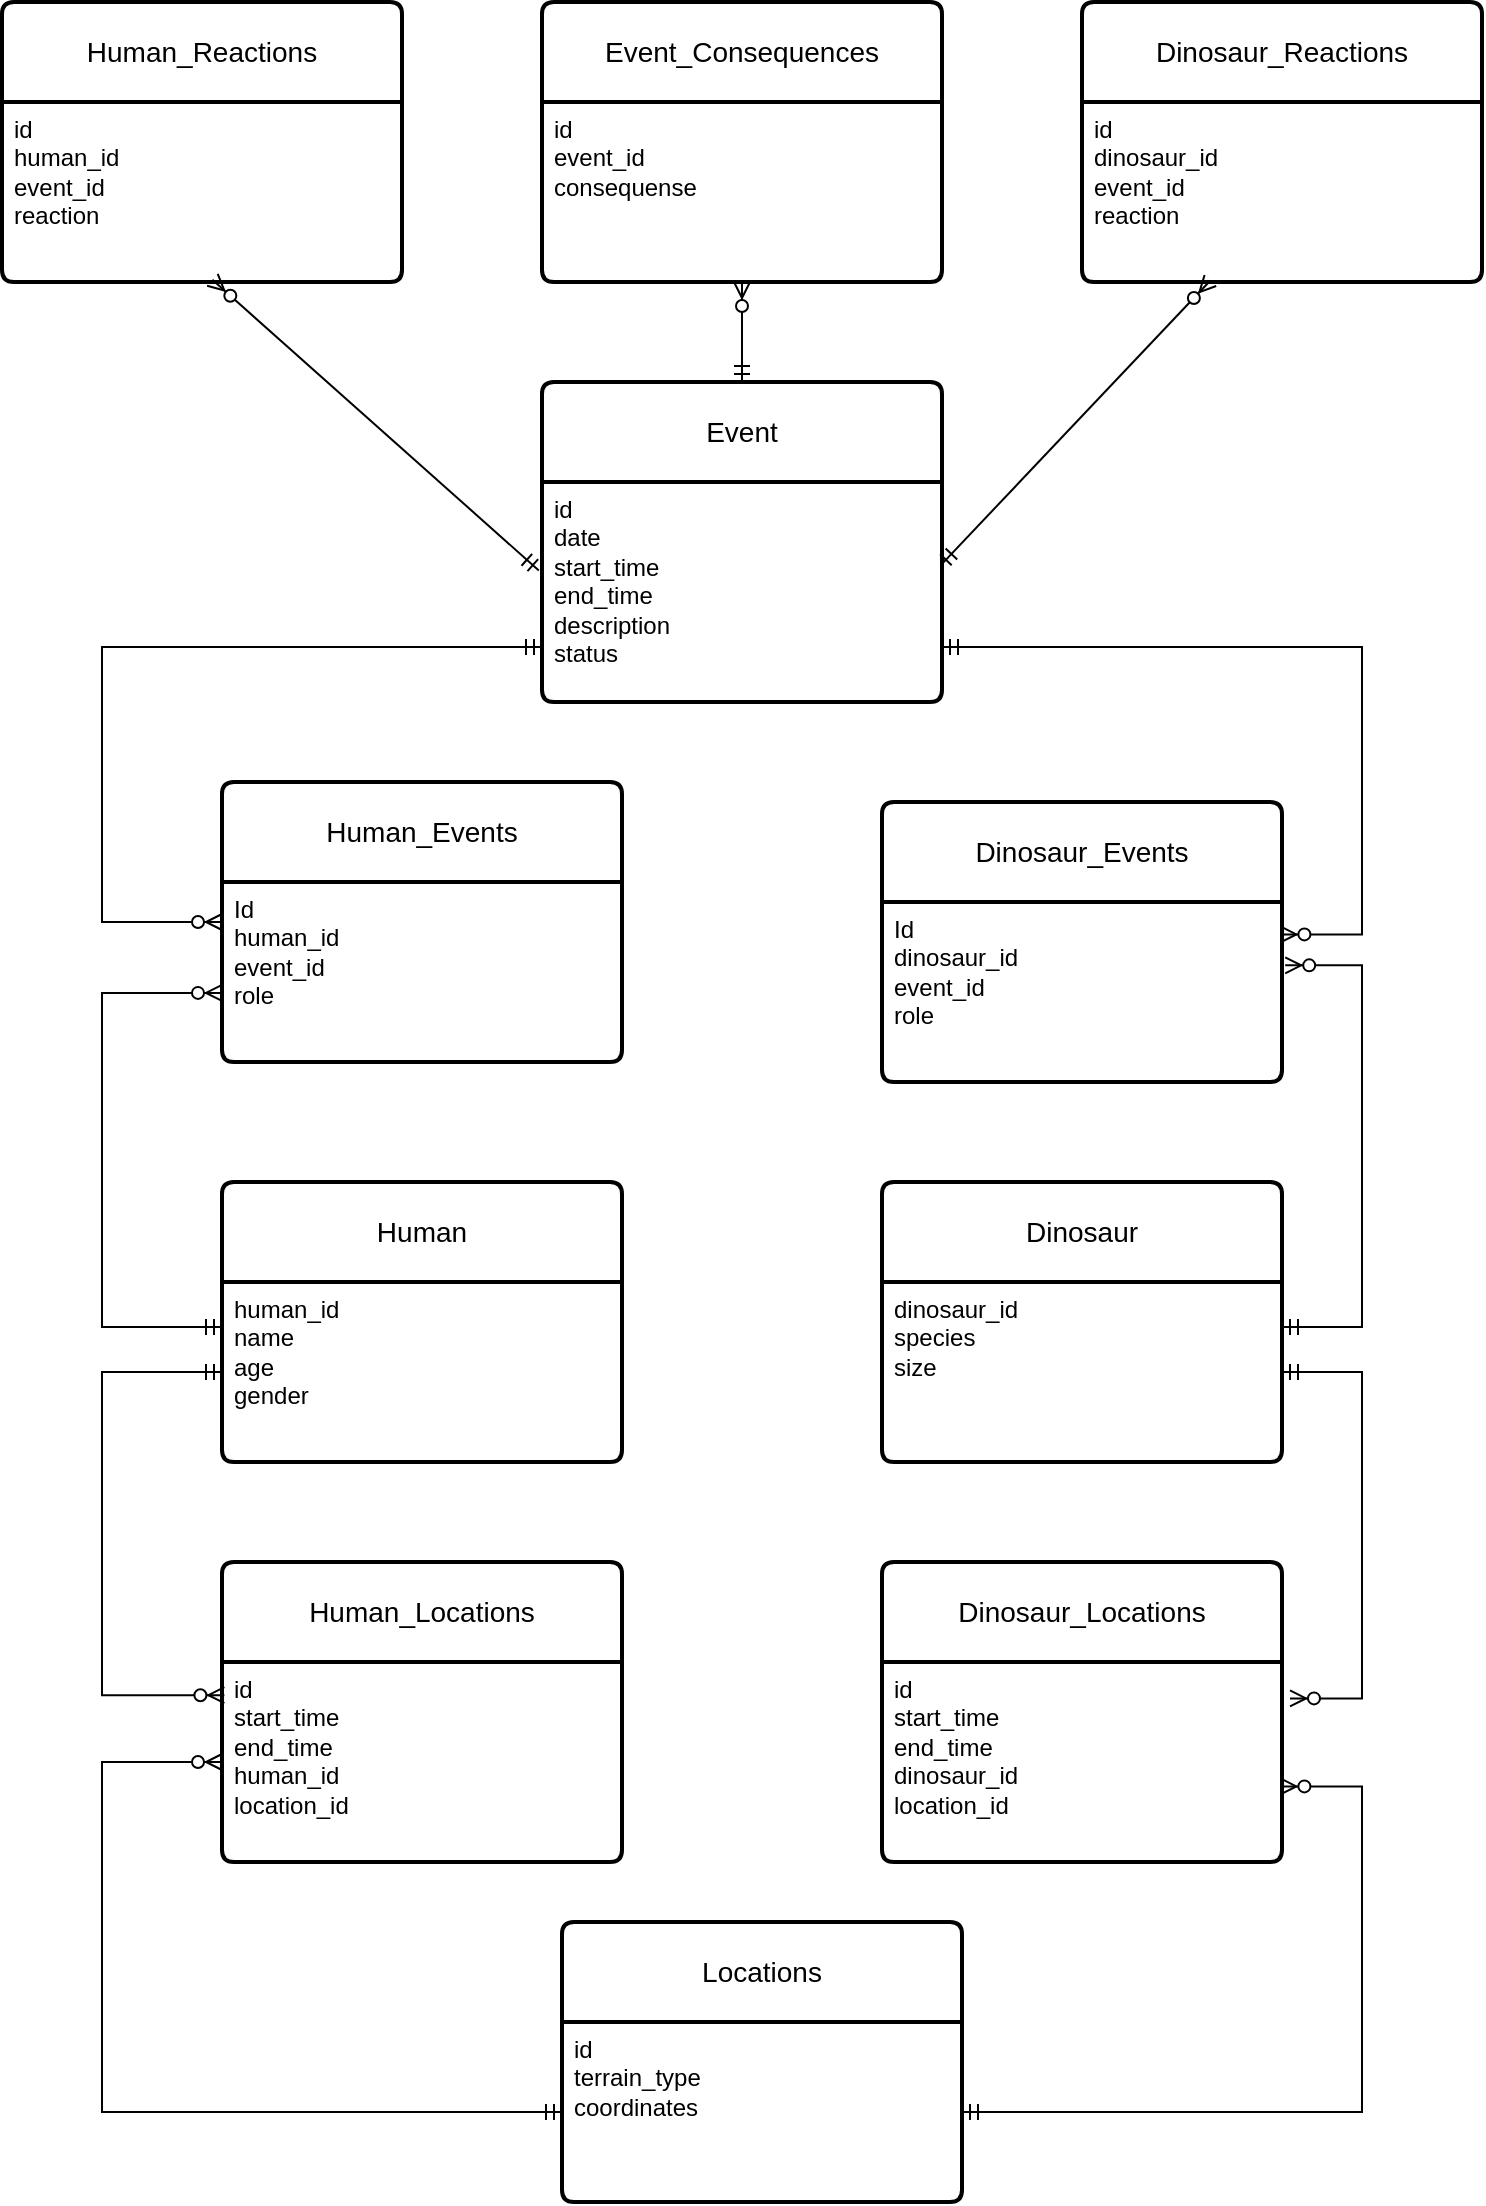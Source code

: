 <mxfile version="26.1.3">
  <diagram id="R2lEEEUBdFMjLlhIrx00" name="Page-1">
    <mxGraphModel dx="1290" dy="557" grid="1" gridSize="10" guides="1" tooltips="1" connect="1" arrows="1" fold="1" page="1" pageScale="1" pageWidth="850" pageHeight="1100" math="0" shadow="0" extFonts="Permanent Marker^https://fonts.googleapis.com/css?family=Permanent+Marker">
      <root>
        <mxCell id="0" />
        <mxCell id="1" parent="0" />
        <mxCell id="KvP7BX9jxyvBxDdOyT6n-17" style="edgeStyle=none;rounded=0;orthogonalLoop=1;jettySize=auto;html=1;" edge="1" parent="1" source="KV6fcAS5B7jZIO6HWI3N-38" target="KV6fcAS5B7jZIO6HWI3N-37">
          <mxGeometry relative="1" as="geometry" />
        </mxCell>
        <mxCell id="KvP7BX9jxyvBxDdOyT6n-13" style="edgeStyle=none;rounded=0;orthogonalLoop=1;jettySize=auto;html=1;" edge="1" parent="1" source="QTbFYmb2p3o_nEx_Q5-N-7" target="QTbFYmb2p3o_nEx_Q5-N-6">
          <mxGeometry relative="1" as="geometry" />
        </mxCell>
        <mxCell id="KV6fcAS5B7jZIO6HWI3N-6" value="Locations" style="swimlane;childLayout=stackLayout;horizontal=1;startSize=50;horizontalStack=0;rounded=1;fontSize=14;fontStyle=0;strokeWidth=2;resizeParent=0;resizeLast=1;shadow=0;dashed=0;align=center;arcSize=4;whiteSpace=wrap;html=1;" parent="1" vertex="1">
          <mxGeometry x="750" y="980" width="200" height="140" as="geometry" />
        </mxCell>
        <mxCell id="KV6fcAS5B7jZIO6HWI3N-7" value="id&lt;div&gt;terrain_type&lt;/div&gt;&lt;div&gt;&lt;span style=&quot;background-color: transparent; color: light-dark(rgb(0, 0, 0), rgb(255, 255, 255));&quot;&gt;coordinates&lt;/span&gt;&lt;/div&gt;&lt;div&gt;&lt;br&gt;&lt;/div&gt;" style="align=left;strokeColor=none;fillColor=none;spacingLeft=4;fontSize=12;verticalAlign=top;resizable=0;rotatable=0;part=1;html=1;" parent="KV6fcAS5B7jZIO6HWI3N-6" vertex="1">
          <mxGeometry y="50" width="200" height="90" as="geometry" />
        </mxCell>
        <mxCell id="KV6fcAS5B7jZIO6HWI3N-8" value="Human_Events" style="swimlane;childLayout=stackLayout;horizontal=1;startSize=50;horizontalStack=0;rounded=1;fontSize=14;fontStyle=0;strokeWidth=2;resizeParent=0;resizeLast=1;shadow=0;dashed=0;align=center;arcSize=4;whiteSpace=wrap;html=1;" parent="1" vertex="1">
          <mxGeometry x="580" y="410" width="200" height="140" as="geometry" />
        </mxCell>
        <mxCell id="KV6fcAS5B7jZIO6HWI3N-9" value="Id&lt;div&gt;&lt;div&gt;human_id&lt;/div&gt;&lt;div&gt;event_id&lt;br&gt;&lt;div&gt;role&lt;/div&gt;&lt;/div&gt;&lt;/div&gt;" style="align=left;strokeColor=none;fillColor=none;spacingLeft=4;fontSize=12;verticalAlign=top;resizable=0;rotatable=0;part=1;html=1;" parent="KV6fcAS5B7jZIO6HWI3N-8" vertex="1">
          <mxGeometry y="50" width="200" height="90" as="geometry" />
        </mxCell>
        <mxCell id="KV6fcAS5B7jZIO6HWI3N-18" value="Event_Consequences" style="swimlane;childLayout=stackLayout;horizontal=1;startSize=50;horizontalStack=0;rounded=1;fontSize=14;fontStyle=0;strokeWidth=2;resizeParent=0;resizeLast=1;shadow=0;dashed=0;align=center;arcSize=4;whiteSpace=wrap;html=1;" parent="1" vertex="1">
          <mxGeometry x="740" y="20" width="200" height="140" as="geometry" />
        </mxCell>
        <mxCell id="KV6fcAS5B7jZIO6HWI3N-19" value="id&lt;div&gt;&lt;div&gt;event_id&lt;/div&gt;&lt;div&gt;consequense&lt;/div&gt;&lt;/div&gt;" style="align=left;strokeColor=none;fillColor=none;spacingLeft=4;fontSize=12;verticalAlign=top;resizable=0;rotatable=0;part=1;html=1;" parent="KV6fcAS5B7jZIO6HWI3N-18" vertex="1">
          <mxGeometry y="50" width="200" height="90" as="geometry" />
        </mxCell>
        <mxCell id="KV6fcAS5B7jZIO6HWI3N-21" value="Event" style="swimlane;childLayout=stackLayout;horizontal=1;startSize=50;horizontalStack=0;rounded=1;fontSize=14;fontStyle=0;strokeWidth=2;resizeParent=0;resizeLast=1;shadow=0;dashed=0;align=center;arcSize=4;whiteSpace=wrap;html=1;" parent="1" vertex="1">
          <mxGeometry x="740" y="210" width="200" height="160" as="geometry" />
        </mxCell>
        <mxCell id="KV6fcAS5B7jZIO6HWI3N-22" value="id&lt;div&gt;date&lt;/div&gt;&lt;div&gt;&lt;div&gt;start_time&lt;/div&gt;&lt;div&gt;end_time&lt;/div&gt;&lt;/div&gt;&lt;div&gt;description&lt;/div&gt;&lt;div&gt;status&lt;/div&gt;" style="align=left;strokeColor=none;fillColor=none;spacingLeft=4;fontSize=12;verticalAlign=top;resizable=0;rotatable=0;part=1;html=1;" parent="KV6fcAS5B7jZIO6HWI3N-21" vertex="1">
          <mxGeometry y="50" width="200" height="110" as="geometry" />
        </mxCell>
        <mxCell id="KV6fcAS5B7jZIO6HWI3N-24" value="Human_Locations" style="swimlane;childLayout=stackLayout;horizontal=1;startSize=50;horizontalStack=0;rounded=1;fontSize=14;fontStyle=0;strokeWidth=2;resizeParent=0;resizeLast=1;shadow=0;dashed=0;align=center;arcSize=4;whiteSpace=wrap;html=1;" parent="1" vertex="1">
          <mxGeometry x="580" y="800" width="200" height="150" as="geometry" />
        </mxCell>
        <mxCell id="KV6fcAS5B7jZIO6HWI3N-25" value="id&lt;div&gt;start_time&lt;/div&gt;&lt;div&gt;end_time&lt;br&gt;&lt;div&gt;human_id&lt;/div&gt;&lt;div&gt;&lt;div&gt;location_id&lt;/div&gt;&lt;/div&gt;&lt;/div&gt;" style="align=left;strokeColor=none;fillColor=none;spacingLeft=4;fontSize=12;verticalAlign=top;resizable=0;rotatable=0;part=1;html=1;" parent="KV6fcAS5B7jZIO6HWI3N-24" vertex="1">
          <mxGeometry y="50" width="200" height="100" as="geometry" />
        </mxCell>
        <mxCell id="KV6fcAS5B7jZIO6HWI3N-37" value="Dinosaur_Reactions" style="swimlane;childLayout=stackLayout;horizontal=1;startSize=50;horizontalStack=0;rounded=1;fontSize=14;fontStyle=0;strokeWidth=2;resizeParent=0;resizeLast=1;shadow=0;dashed=0;align=center;arcSize=4;whiteSpace=wrap;html=1;" parent="1" vertex="1">
          <mxGeometry x="1010" y="20" width="200" height="140" as="geometry" />
        </mxCell>
        <mxCell id="KV6fcAS5B7jZIO6HWI3N-38" value="id&lt;div&gt;&lt;div&gt;dinosaur_id&lt;/div&gt;&lt;div&gt;event_id&lt;/div&gt;&lt;div&gt;reaction&lt;/div&gt;&lt;/div&gt;" style="align=left;strokeColor=none;fillColor=none;spacingLeft=4;fontSize=12;verticalAlign=top;resizable=0;rotatable=0;part=1;html=1;" parent="KV6fcAS5B7jZIO6HWI3N-37" vertex="1">
          <mxGeometry y="50" width="200" height="90" as="geometry" />
        </mxCell>
        <mxCell id="E625tqJB-FzgaQ1GltJW-2" value="Human" style="swimlane;childLayout=stackLayout;horizontal=1;startSize=50;horizontalStack=0;rounded=1;fontSize=14;fontStyle=0;strokeWidth=2;resizeParent=0;resizeLast=1;shadow=0;dashed=0;align=center;arcSize=4;whiteSpace=wrap;html=1;" parent="1" vertex="1">
          <mxGeometry x="580" y="610" width="200" height="140" as="geometry" />
        </mxCell>
        <mxCell id="E625tqJB-FzgaQ1GltJW-3" value="&lt;div&gt;human_id&lt;/div&gt;name&lt;div&gt;age&lt;/div&gt;&lt;div&gt;gender&lt;/div&gt;" style="align=left;strokeColor=none;fillColor=none;spacingLeft=4;fontSize=12;verticalAlign=top;resizable=0;rotatable=0;part=1;html=1;" parent="E625tqJB-FzgaQ1GltJW-2" vertex="1">
          <mxGeometry y="50" width="200" height="90" as="geometry" />
        </mxCell>
        <mxCell id="E625tqJB-FzgaQ1GltJW-4" value="Dinosaur" style="swimlane;childLayout=stackLayout;horizontal=1;startSize=50;horizontalStack=0;rounded=1;fontSize=14;fontStyle=0;strokeWidth=2;resizeParent=0;resizeLast=1;shadow=0;dashed=0;align=center;arcSize=4;whiteSpace=wrap;html=1;" parent="1" vertex="1">
          <mxGeometry x="910" y="610" width="200" height="140" as="geometry" />
        </mxCell>
        <mxCell id="E625tqJB-FzgaQ1GltJW-5" value="&lt;div&gt;dinosaur_id&lt;/div&gt;species&lt;div&gt;size&lt;/div&gt;" style="align=left;strokeColor=none;fillColor=none;spacingLeft=4;fontSize=12;verticalAlign=top;resizable=0;rotatable=0;part=1;html=1;" parent="E625tqJB-FzgaQ1GltJW-4" vertex="1">
          <mxGeometry y="50" width="200" height="90" as="geometry" />
        </mxCell>
        <mxCell id="E625tqJB-FzgaQ1GltJW-6" value="Human_Reactions" style="swimlane;childLayout=stackLayout;horizontal=1;startSize=50;horizontalStack=0;rounded=1;fontSize=14;fontStyle=0;strokeWidth=2;resizeParent=0;resizeLast=1;shadow=0;dashed=0;align=center;arcSize=4;whiteSpace=wrap;html=1;" parent="1" vertex="1">
          <mxGeometry x="470" y="20" width="200" height="140" as="geometry" />
        </mxCell>
        <mxCell id="E625tqJB-FzgaQ1GltJW-7" value="id&lt;div&gt;&lt;div&gt;human_id&lt;/div&gt;&lt;div&gt;event_id&lt;/div&gt;&lt;div&gt;reaction&lt;/div&gt;&lt;/div&gt;" style="align=left;strokeColor=none;fillColor=none;spacingLeft=4;fontSize=12;verticalAlign=top;resizable=0;rotatable=0;part=1;html=1;" parent="E625tqJB-FzgaQ1GltJW-6" vertex="1">
          <mxGeometry y="50" width="200" height="90" as="geometry" />
        </mxCell>
        <mxCell id="QTbFYmb2p3o_nEx_Q5-N-1" value="Dinosaur_Locations" style="swimlane;childLayout=stackLayout;horizontal=1;startSize=50;horizontalStack=0;rounded=1;fontSize=14;fontStyle=0;strokeWidth=2;resizeParent=0;resizeLast=1;shadow=0;dashed=0;align=center;arcSize=4;whiteSpace=wrap;html=1;" parent="1" vertex="1">
          <mxGeometry x="910" y="800" width="200" height="150" as="geometry" />
        </mxCell>
        <mxCell id="QTbFYmb2p3o_nEx_Q5-N-2" value="id&lt;div&gt;start_time&lt;/div&gt;&lt;div&gt;end_time&lt;br&gt;&lt;div&gt;dinosaur_id&lt;/div&gt;&lt;div&gt;&lt;div&gt;location_id&lt;/div&gt;&lt;/div&gt;&lt;/div&gt;" style="align=left;strokeColor=none;fillColor=none;spacingLeft=4;fontSize=12;verticalAlign=top;resizable=0;rotatable=0;part=1;html=1;" parent="QTbFYmb2p3o_nEx_Q5-N-1" vertex="1">
          <mxGeometry y="50" width="200" height="100" as="geometry" />
        </mxCell>
        <mxCell id="QTbFYmb2p3o_nEx_Q5-N-6" value="Dinosaur_Events" style="swimlane;childLayout=stackLayout;horizontal=1;startSize=50;horizontalStack=0;rounded=1;fontSize=14;fontStyle=0;strokeWidth=2;resizeParent=0;resizeLast=1;shadow=0;dashed=0;align=center;arcSize=4;whiteSpace=wrap;html=1;" parent="1" vertex="1">
          <mxGeometry x="910" y="420" width="200" height="140" as="geometry" />
        </mxCell>
        <mxCell id="QTbFYmb2p3o_nEx_Q5-N-7" value="Id&lt;div&gt;&lt;div&gt;dinosaur_id&lt;/div&gt;&lt;div&gt;event_id&lt;br&gt;&lt;div&gt;role&lt;/div&gt;&lt;/div&gt;&lt;/div&gt;" style="align=left;strokeColor=none;fillColor=none;spacingLeft=4;fontSize=12;verticalAlign=top;resizable=0;rotatable=0;part=1;html=1;" parent="QTbFYmb2p3o_nEx_Q5-N-6" vertex="1">
          <mxGeometry y="50" width="200" height="90" as="geometry" />
        </mxCell>
        <mxCell id="KvP7BX9jxyvBxDdOyT6n-1" value="" style="fontSize=12;html=1;endArrow=ERzeroToMany;startArrow=ERmandOne;rounded=0;exitX=1;exitY=0.25;exitDx=0;exitDy=0;entryX=1.008;entryY=0.352;entryDx=0;entryDy=0;entryPerimeter=0;edgeStyle=elbowEdgeStyle;" edge="1" parent="1" source="E625tqJB-FzgaQ1GltJW-5" target="QTbFYmb2p3o_nEx_Q5-N-7">
          <mxGeometry width="100" height="100" relative="1" as="geometry">
            <mxPoint x="840" y="680" as="sourcePoint" />
            <mxPoint x="940" y="580" as="targetPoint" />
            <Array as="points">
              <mxPoint x="1150" y="580" />
            </Array>
          </mxGeometry>
        </mxCell>
        <mxCell id="KvP7BX9jxyvBxDdOyT6n-4" value="" style="edgeStyle=elbowEdgeStyle;fontSize=12;html=1;endArrow=ERzeroToMany;startArrow=ERmandOne;rounded=0;entryX=0;entryY=0.616;entryDx=0;entryDy=0;entryPerimeter=0;exitX=0;exitY=0.25;exitDx=0;exitDy=0;" edge="1" parent="1" source="E625tqJB-FzgaQ1GltJW-3" target="KV6fcAS5B7jZIO6HWI3N-9">
          <mxGeometry width="100" height="100" relative="1" as="geometry">
            <mxPoint x="430" y="680" as="sourcePoint" />
            <mxPoint x="970" y="630" as="targetPoint" />
            <Array as="points">
              <mxPoint x="520" y="590" />
            </Array>
          </mxGeometry>
        </mxCell>
        <mxCell id="KvP7BX9jxyvBxDdOyT6n-5" value="" style="edgeStyle=elbowEdgeStyle;fontSize=12;html=1;endArrow=ERzeroToMany;startArrow=ERmandOne;rounded=0;entryX=0;entryY=0.5;entryDx=0;entryDy=0;exitX=0;exitY=0.75;exitDx=0;exitDy=0;" edge="1" parent="1" source="KV6fcAS5B7jZIO6HWI3N-22" target="KV6fcAS5B7jZIO6HWI3N-8">
          <mxGeometry width="100" height="100" relative="1" as="geometry">
            <mxPoint x="480" y="450" as="sourcePoint" />
            <mxPoint x="540" y="360" as="targetPoint" />
            <Array as="points">
              <mxPoint x="520" y="380" />
            </Array>
          </mxGeometry>
        </mxCell>
        <mxCell id="KvP7BX9jxyvBxDdOyT6n-6" value="" style="edgeStyle=elbowEdgeStyle;fontSize=12;html=1;endArrow=ERzeroToMany;startArrow=ERmandOne;rounded=0;exitX=1;exitY=0.75;exitDx=0;exitDy=0;entryX=0.996;entryY=0.18;entryDx=0;entryDy=0;entryPerimeter=0;" edge="1" parent="1" source="KV6fcAS5B7jZIO6HWI3N-22" target="QTbFYmb2p3o_nEx_Q5-N-7">
          <mxGeometry width="100" height="100" relative="1" as="geometry">
            <mxPoint x="870" y="430" as="sourcePoint" />
            <mxPoint x="970" y="330" as="targetPoint" />
            <Array as="points">
              <mxPoint x="1150" y="390" />
            </Array>
          </mxGeometry>
        </mxCell>
        <mxCell id="KvP7BX9jxyvBxDdOyT6n-8" value="" style="edgeStyle=elbowEdgeStyle;fontSize=12;html=1;endArrow=ERzeroToMany;startArrow=ERmandOne;rounded=0;exitX=0;exitY=0.5;exitDx=0;exitDy=0;entryX=0.006;entryY=0.166;entryDx=0;entryDy=0;entryPerimeter=0;" edge="1" parent="1" source="E625tqJB-FzgaQ1GltJW-3" target="KV6fcAS5B7jZIO6HWI3N-25">
          <mxGeometry width="100" height="100" relative="1" as="geometry">
            <mxPoint x="870" y="830" as="sourcePoint" />
            <mxPoint x="970" y="730" as="targetPoint" />
            <Array as="points">
              <mxPoint x="520" y="780" />
            </Array>
          </mxGeometry>
        </mxCell>
        <mxCell id="KvP7BX9jxyvBxDdOyT6n-9" value="" style="edgeStyle=elbowEdgeStyle;fontSize=12;html=1;endArrow=ERzeroToMany;startArrow=ERmandOne;rounded=0;entryX=1.02;entryY=0.182;entryDx=0;entryDy=0;entryPerimeter=0;exitX=1;exitY=0.5;exitDx=0;exitDy=0;" edge="1" parent="1" source="E625tqJB-FzgaQ1GltJW-5" target="QTbFYmb2p3o_nEx_Q5-N-2">
          <mxGeometry width="100" height="100" relative="1" as="geometry">
            <mxPoint x="1170" y="850" as="sourcePoint" />
            <mxPoint x="970" y="730" as="targetPoint" />
            <Array as="points">
              <mxPoint x="1150" y="780" />
            </Array>
          </mxGeometry>
        </mxCell>
        <mxCell id="KvP7BX9jxyvBxDdOyT6n-10" value="" style="edgeStyle=elbowEdgeStyle;fontSize=12;html=1;endArrow=ERzeroToMany;startArrow=ERmandOne;rounded=0;entryX=0;entryY=0.5;entryDx=0;entryDy=0;exitX=0;exitY=0.5;exitDx=0;exitDy=0;" edge="1" parent="1" source="KV6fcAS5B7jZIO6HWI3N-7" target="KV6fcAS5B7jZIO6HWI3N-25">
          <mxGeometry width="100" height="100" relative="1" as="geometry">
            <mxPoint x="870" y="1130" as="sourcePoint" />
            <mxPoint x="970" y="1030" as="targetPoint" />
            <Array as="points">
              <mxPoint x="520" y="1010" />
            </Array>
          </mxGeometry>
        </mxCell>
        <mxCell id="KvP7BX9jxyvBxDdOyT6n-11" value="" style="edgeStyle=elbowEdgeStyle;fontSize=12;html=1;endArrow=ERzeroToMany;startArrow=ERmandOne;rounded=0;exitX=1;exitY=0.5;exitDx=0;exitDy=0;entryX=0.996;entryY=0.622;entryDx=0;entryDy=0;entryPerimeter=0;" edge="1" parent="1" source="KV6fcAS5B7jZIO6HWI3N-7" target="QTbFYmb2p3o_nEx_Q5-N-2">
          <mxGeometry width="100" height="100" relative="1" as="geometry">
            <mxPoint x="870" y="1130" as="sourcePoint" />
            <mxPoint x="970" y="1030" as="targetPoint" />
            <Array as="points">
              <mxPoint x="1150" y="1010" />
            </Array>
          </mxGeometry>
        </mxCell>
        <mxCell id="KvP7BX9jxyvBxDdOyT6n-12" value="" style="fontSize=12;html=1;endArrow=ERzeroToMany;startArrow=ERmandOne;rounded=0;exitX=0.5;exitY=0;exitDx=0;exitDy=0;" edge="1" parent="1" source="KV6fcAS5B7jZIO6HWI3N-21" target="KV6fcAS5B7jZIO6HWI3N-19">
          <mxGeometry width="100" height="100" relative="1" as="geometry">
            <mxPoint x="870" y="130" as="sourcePoint" />
            <mxPoint x="970" y="30" as="targetPoint" />
          </mxGeometry>
        </mxCell>
        <mxCell id="KvP7BX9jxyvBxDdOyT6n-15" value="" style="fontSize=12;html=1;endArrow=ERzeroToMany;startArrow=ERmandOne;rounded=0;exitX=-0.008;exitY=0.402;exitDx=0;exitDy=0;exitPerimeter=0;entryX=0.526;entryY=0.988;entryDx=0;entryDy=0;entryPerimeter=0;" edge="1" parent="1" source="KV6fcAS5B7jZIO6HWI3N-22" target="E625tqJB-FzgaQ1GltJW-7">
          <mxGeometry width="100" height="100" relative="1" as="geometry">
            <mxPoint x="540" y="288.07" as="sourcePoint" />
            <mxPoint x="632.8" y="180" as="targetPoint" />
          </mxGeometry>
        </mxCell>
        <mxCell id="KvP7BX9jxyvBxDdOyT6n-16" value="" style="fontSize=12;html=1;endArrow=ERzeroToMany;startArrow=ERmandOne;rounded=0;entryX=0.321;entryY=0.992;entryDx=0;entryDy=0;entryPerimeter=0;exitX=0.996;exitY=0.38;exitDx=0;exitDy=0;exitPerimeter=0;" edge="1" parent="1" source="KV6fcAS5B7jZIO6HWI3N-22" target="KV6fcAS5B7jZIO6HWI3N-38">
          <mxGeometry width="100" height="100" relative="1" as="geometry">
            <mxPoint x="730" y="290" as="sourcePoint" />
            <mxPoint x="830" y="190" as="targetPoint" />
          </mxGeometry>
        </mxCell>
      </root>
    </mxGraphModel>
  </diagram>
</mxfile>
